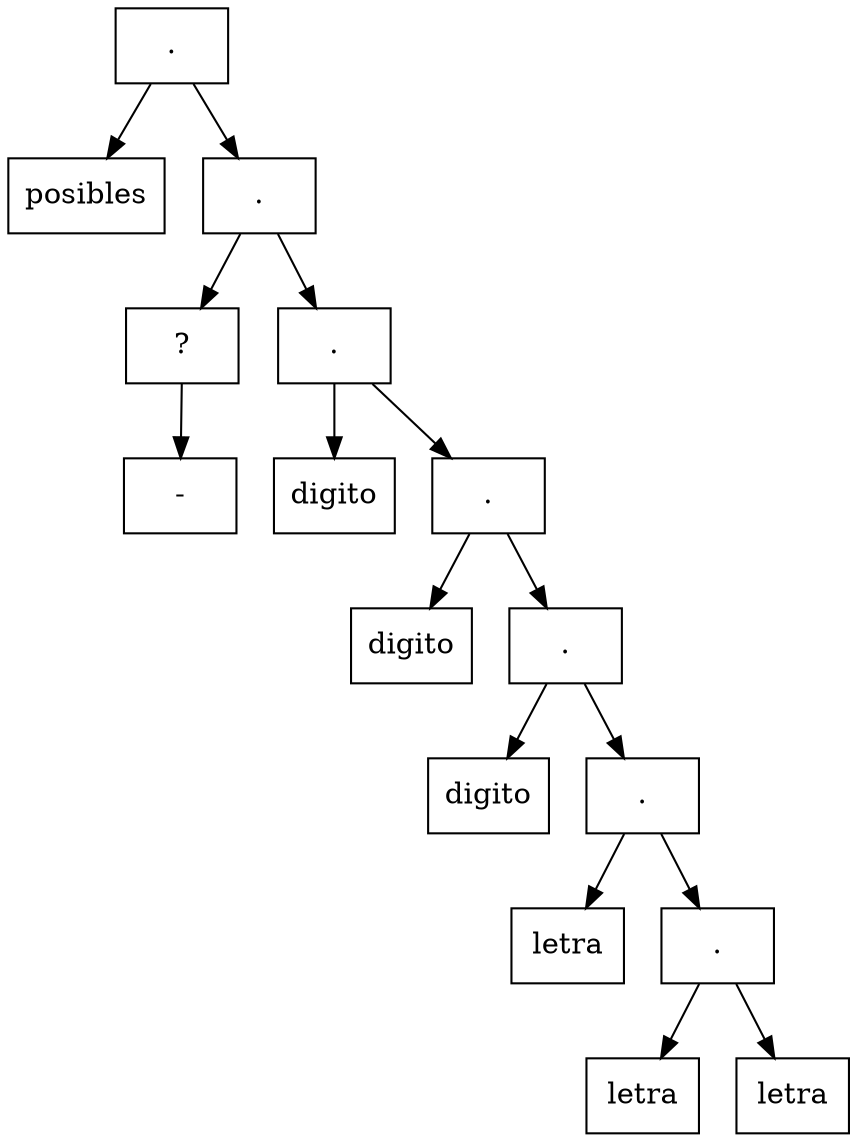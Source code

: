 digraph G{
rankdir=UD
node[shape=box]
concentrate=true
nodo29 [ label ="."];
nodo14[label="posibles"];
nodo29->nodo14;
nodo28 [ label ="."];
nodo16 [ label ="?"];
nodo15[label="-"];
nodo16->nodo15;
nodo28->nodo16;
nodo27 [ label ="."];
nodo17[label="digito"];
nodo27->nodo17;
nodo26 [ label ="."];
nodo18[label="digito"];
nodo26->nodo18;
nodo25 [ label ="."];
nodo19[label="digito"];
nodo25->nodo19;
nodo24 [ label ="."];
nodo20[label="letra"];
nodo24->nodo20;
nodo23 [ label ="."];
nodo21[label="letra"];
nodo23->nodo21;
nodo22[label="letra"];
nodo23->nodo22;
nodo24->nodo23;
nodo25->nodo24;
nodo26->nodo25;
nodo27->nodo26;
nodo28->nodo27;
nodo29->nodo28;

}
